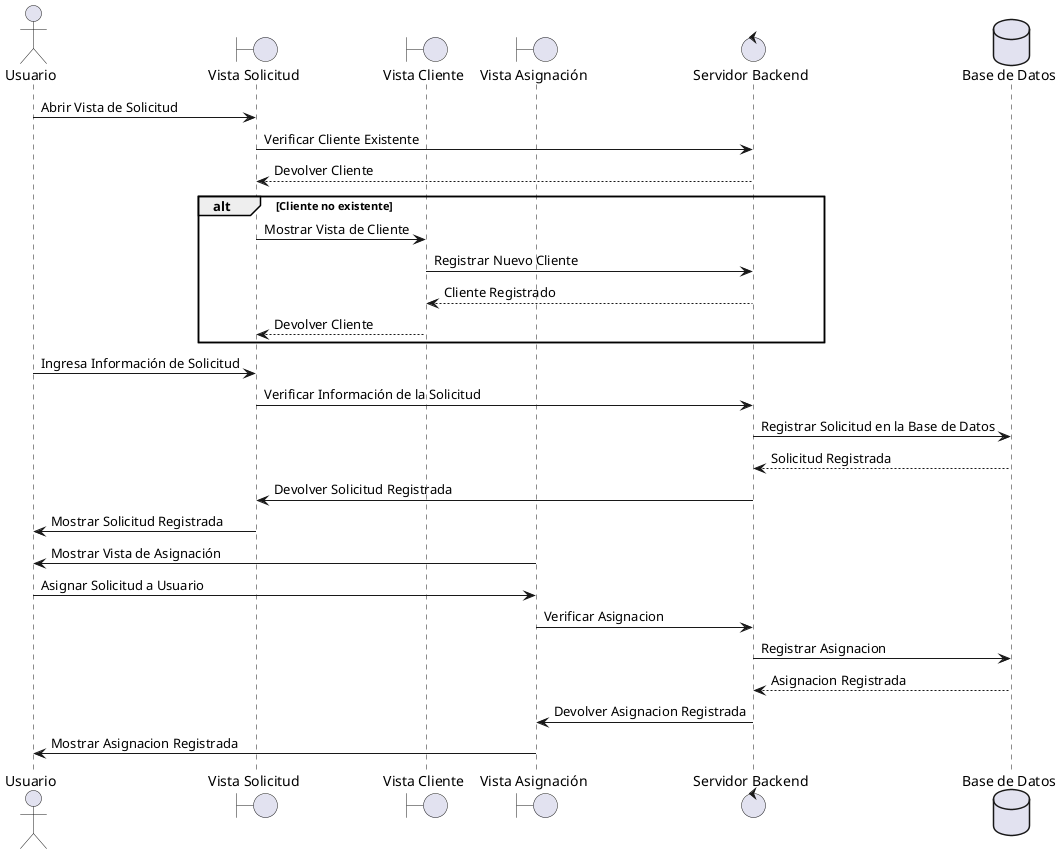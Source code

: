 @startuml

actor Usuario as User
boundary "Vista Solicitud" as SystemView
boundary "Vista Cliente" as ClientView
boundary "Vista Asignación" as AssignmentView
control "Servidor Backend" as Backend
database "Base de Datos" as Database

User -> SystemView: Abrir Vista de Solicitud
SystemView -> Backend: Verificar Cliente Existente
Backend --> SystemView: Devolver Cliente

alt Cliente no existente
  SystemView -> ClientView: Mostrar Vista de Cliente
  ClientView -> Backend: Registrar Nuevo Cliente
  Backend --> ClientView: Cliente Registrado
  ClientView --> SystemView: Devolver Cliente
end

User -> SystemView: Ingresa Información de Solicitud
SystemView -> Backend: Verificar Información de la Solicitud
Backend -> Database: Registrar Solicitud en la Base de Datos
Database --> Backend: Solicitud Registrada
Backend -> SystemView: Devolver Solicitud Registrada
SystemView -> User: Mostrar Solicitud Registrada
AssignmentView -> User: Mostrar Vista de Asignación
User -> AssignmentView: Asignar Solicitud a Usuario

AssignmentView -> Backend: Verificar Asignacion
Backend -> Database: Registrar Asignacion 
Database --> Backend: Asignacion Registrada
Backend -> AssignmentView: Devolver Asignacion Registrada
AssignmentView -> User: Mostrar Asignacion Registrada


@enduml
